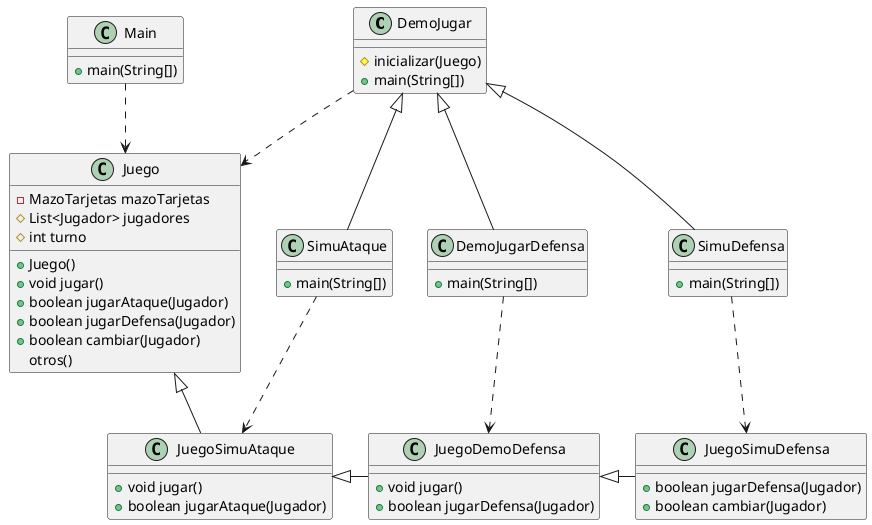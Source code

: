 @startuml

class DemoJugar {
# inicializar(Juego)
+ main(String[])
}

class SimuDefensa {
+ main(String[])
}

class DemoJugarDefensa {
+ main(String[])
}

class SimuAtaque {
+ main(String[])
}

class Main {
+ main(String[])
}

class Juego {
- MazoTarjetas mazoTarjetas
# List<Jugador> jugadores
# int turno
+ Juego()
+ void jugar()
+ boolean jugarAtaque(Jugador)
+ boolean jugarDefensa(Jugador)
+ boolean cambiar(Jugador)
  otros()
}

class JuegoSimuAtaque {
+ void jugar()
+ boolean jugarAtaque(Jugador)
}

class JuegoDemoDefensa {
+ void jugar()
+ boolean jugarDefensa(Jugador)
}

class JuegoSimuDefensa {
+ boolean jugarDefensa(Jugador)
+ boolean cambiar(Jugador)
}

JuegoSimuDefensa -left-|> JuegoDemoDefensa
JuegoDemoDefensa -left-|> JuegoSimuAtaque
JuegoSimuAtaque -left-|> Juego

DemoJugarDefensa -up-|> DemoJugar
SimuAtaque -up-|> DemoJugar
SimuDefensa -up-|> DemoJugar

DemoJugar ..> Juego
Main ..> Juego
SimuAtaque ..> JuegoSimuAtaque
DemoJugarDefensa ..> JuegoDemoDefensa
SimuDefensa ..> JuegoSimuDefensa

@enduml